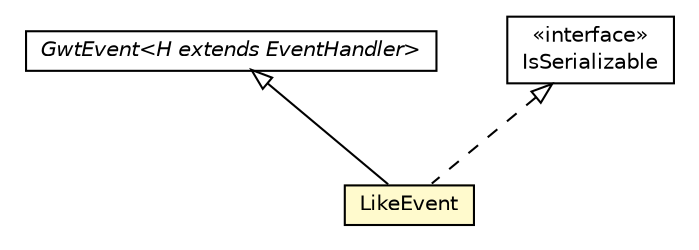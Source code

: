 #!/usr/local/bin/dot
#
# Class diagram 
# Generated by UMLGraph version 5.4 (http://www.umlgraph.org/)
#

digraph G {
	edge [fontname="Helvetica",fontsize=10,labelfontname="Helvetica",labelfontsize=10];
	node [fontname="Helvetica",fontsize=10,shape=plaintext];
	nodesep=0.25;
	ranksep=0.5;
	// hu.sch.kfc.shared.event.LikeEvent
	c6434 [label=<<table title="hu.sch.kfc.shared.event.LikeEvent" border="0" cellborder="1" cellspacing="0" cellpadding="2" port="p" bgcolor="lemonChiffon" href="./LikeEvent.html">
		<tr><td><table border="0" cellspacing="0" cellpadding="1">
<tr><td align="center" balign="center"> LikeEvent </td></tr>
		</table></td></tr>
		</table>>, URL="./LikeEvent.html", fontname="Helvetica", fontcolor="black", fontsize=10.0];
	//hu.sch.kfc.shared.event.LikeEvent extends com.google.gwt.event.shared.GwtEvent<hu.sch.kfc.shared.event.LikeEventHandler>
	c6521:p -> c6434:p [dir=back,arrowtail=empty];
	//hu.sch.kfc.shared.event.LikeEvent implements com.google.gwt.user.client.rpc.IsSerializable
	c6522:p -> c6434:p [dir=back,arrowtail=empty,style=dashed];
	// com.google.gwt.user.client.rpc.IsSerializable
	c6522 [label=<<table title="com.google.gwt.user.client.rpc.IsSerializable" border="0" cellborder="1" cellspacing="0" cellpadding="2" port="p">
		<tr><td><table border="0" cellspacing="0" cellpadding="1">
<tr><td align="center" balign="center"> &#171;interface&#187; </td></tr>
<tr><td align="center" balign="center"> IsSerializable </td></tr>
		</table></td></tr>
		</table>>, URL="null", fontname="Helvetica", fontcolor="black", fontsize=10.0];
	// com.google.gwt.event.shared.GwtEvent<H extends com.google.gwt.event.shared.EventHandler>
	c6521 [label=<<table title="com.google.gwt.event.shared.GwtEvent" border="0" cellborder="1" cellspacing="0" cellpadding="2" port="p">
		<tr><td><table border="0" cellspacing="0" cellpadding="1">
<tr><td align="center" balign="center"><font face="Helvetica-Oblique"> GwtEvent&lt;H extends EventHandler&gt; </font></td></tr>
		</table></td></tr>
		</table>>, URL="null", fontname="Helvetica", fontcolor="black", fontsize=10.0];
}

